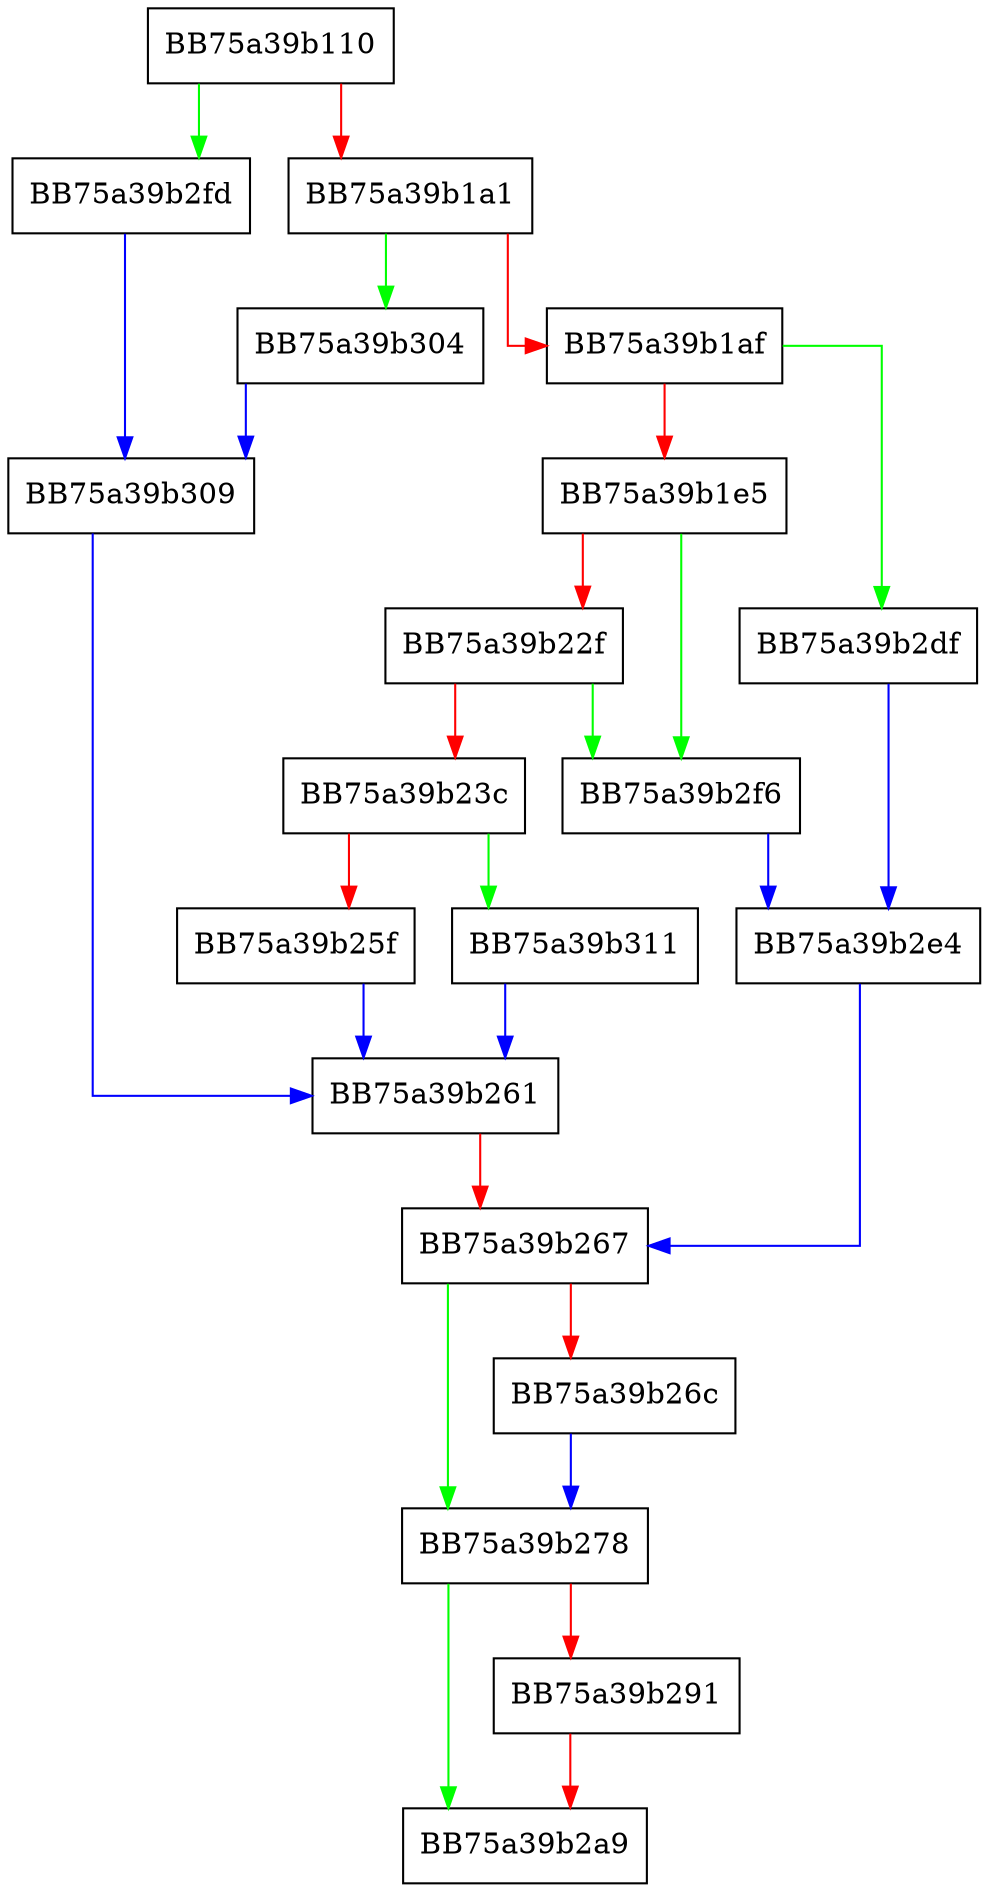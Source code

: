 digraph ADVAPI32_DLL_RegDeleteKeyW {
  node [shape="box"];
  graph [splines=ortho];
  BB75a39b110 -> BB75a39b2fd [color="green"];
  BB75a39b110 -> BB75a39b1a1 [color="red"];
  BB75a39b1a1 -> BB75a39b304 [color="green"];
  BB75a39b1a1 -> BB75a39b1af [color="red"];
  BB75a39b1af -> BB75a39b2df [color="green"];
  BB75a39b1af -> BB75a39b1e5 [color="red"];
  BB75a39b1e5 -> BB75a39b2f6 [color="green"];
  BB75a39b1e5 -> BB75a39b22f [color="red"];
  BB75a39b22f -> BB75a39b2f6 [color="green"];
  BB75a39b22f -> BB75a39b23c [color="red"];
  BB75a39b23c -> BB75a39b311 [color="green"];
  BB75a39b23c -> BB75a39b25f [color="red"];
  BB75a39b25f -> BB75a39b261 [color="blue"];
  BB75a39b261 -> BB75a39b267 [color="red"];
  BB75a39b267 -> BB75a39b278 [color="green"];
  BB75a39b267 -> BB75a39b26c [color="red"];
  BB75a39b26c -> BB75a39b278 [color="blue"];
  BB75a39b278 -> BB75a39b2a9 [color="green"];
  BB75a39b278 -> BB75a39b291 [color="red"];
  BB75a39b291 -> BB75a39b2a9 [color="red"];
  BB75a39b2df -> BB75a39b2e4 [color="blue"];
  BB75a39b2e4 -> BB75a39b267 [color="blue"];
  BB75a39b2f6 -> BB75a39b2e4 [color="blue"];
  BB75a39b2fd -> BB75a39b309 [color="blue"];
  BB75a39b304 -> BB75a39b309 [color="blue"];
  BB75a39b309 -> BB75a39b261 [color="blue"];
  BB75a39b311 -> BB75a39b261 [color="blue"];
}